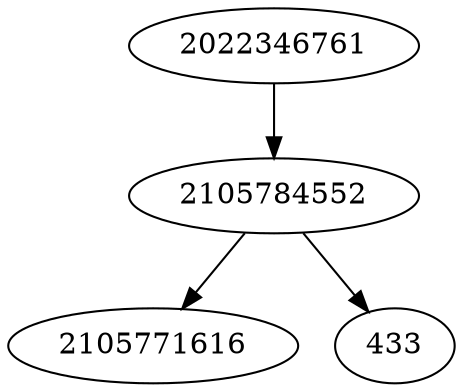strict digraph  {
2105771616;
2022346761;
433;
2105784552;
2022346761 -> 2105784552;
2105784552 -> 433;
2105784552 -> 2105771616;
}

